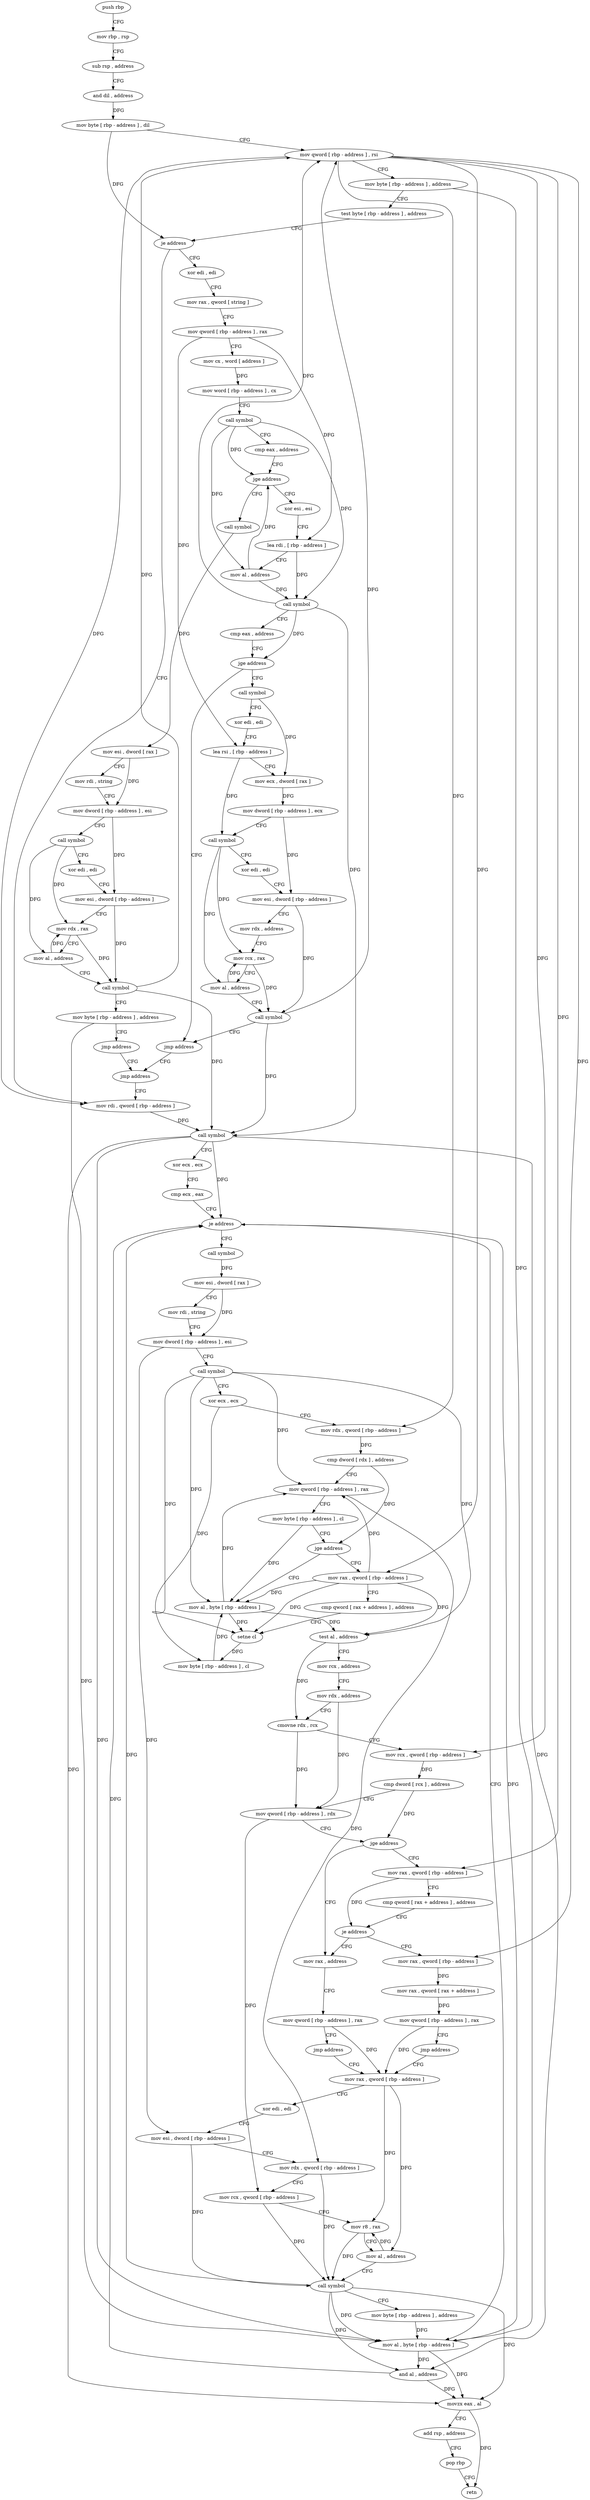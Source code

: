 digraph "func" {
"4227184" [label = "push rbp" ]
"4227185" [label = "mov rbp , rsp" ]
"4227188" [label = "sub rsp , address" ]
"4227192" [label = "and dil , address" ]
"4227196" [label = "mov byte [ rbp - address ] , dil" ]
"4227200" [label = "mov qword [ rbp - address ] , rsi" ]
"4227204" [label = "mov byte [ rbp - address ] , address" ]
"4227208" [label = "test byte [ rbp - address ] , address" ]
"4227212" [label = "je address" ]
"4227385" [label = "mov rdi , qword [ rbp - address ]" ]
"4227218" [label = "xor edi , edi" ]
"4227389" [label = "call symbol" ]
"4227394" [label = "xor ecx , ecx" ]
"4227396" [label = "cmp ecx , eax" ]
"4227398" [label = "je address" ]
"4227594" [label = "mov al , byte [ rbp - address ]" ]
"4227404" [label = "call symbol" ]
"4227220" [label = "mov rax , qword [ string ]" ]
"4227228" [label = "mov qword [ rbp - address ] , rax" ]
"4227232" [label = "mov cx , word [ address ]" ]
"4227240" [label = "mov word [ rbp - address ] , cx" ]
"4227244" [label = "call symbol" ]
"4227249" [label = "cmp eax , address" ]
"4227252" [label = "jge address" ]
"4227307" [label = "xor esi , esi" ]
"4227258" [label = "call symbol" ]
"4227597" [label = "and al , address" ]
"4227599" [label = "movzx eax , al" ]
"4227602" [label = "add rsp , address" ]
"4227606" [label = "pop rbp" ]
"4227607" [label = "retn" ]
"4227409" [label = "mov esi , dword [ rax ]" ]
"4227411" [label = "mov rdi , string" ]
"4227421" [label = "mov dword [ rbp - address ] , esi" ]
"4227424" [label = "call symbol" ]
"4227429" [label = "xor ecx , ecx" ]
"4227431" [label = "mov rdx , qword [ rbp - address ]" ]
"4227435" [label = "cmp dword [ rdx ] , address" ]
"4227438" [label = "mov qword [ rbp - address ] , rax" ]
"4227442" [label = "mov byte [ rbp - address ] , cl" ]
"4227445" [label = "jge address" ]
"4227466" [label = "mov al , byte [ rbp - address ]" ]
"4227451" [label = "mov rax , qword [ rbp - address ]" ]
"4227309" [label = "lea rdi , [ rbp - address ]" ]
"4227313" [label = "mov al , address" ]
"4227315" [label = "call symbol" ]
"4227320" [label = "cmp eax , address" ]
"4227323" [label = "jge address" ]
"4227375" [label = "jmp address" ]
"4227329" [label = "call symbol" ]
"4227263" [label = "mov esi , dword [ rax ]" ]
"4227265" [label = "mov rdi , string" ]
"4227275" [label = "mov dword [ rbp - address ] , esi" ]
"4227278" [label = "call symbol" ]
"4227283" [label = "xor edi , edi" ]
"4227285" [label = "mov esi , dword [ rbp - address ]" ]
"4227288" [label = "mov rdx , rax" ]
"4227291" [label = "mov al , address" ]
"4227293" [label = "call symbol" ]
"4227298" [label = "mov byte [ rbp - address ] , address" ]
"4227302" [label = "jmp address" ]
"4227380" [label = "jmp address" ]
"4227469" [label = "test al , address" ]
"4227471" [label = "mov rcx , address" ]
"4227481" [label = "mov rdx , address" ]
"4227491" [label = "cmovne rdx , rcx" ]
"4227495" [label = "mov rcx , qword [ rbp - address ]" ]
"4227499" [label = "cmp dword [ rcx ] , address" ]
"4227502" [label = "mov qword [ rbp - address ] , rdx" ]
"4227506" [label = "jge address" ]
"4227544" [label = "mov rax , address" ]
"4227512" [label = "mov rax , qword [ rbp - address ]" ]
"4227455" [label = "cmp qword [ rax + address ] , address" ]
"4227460" [label = "setne cl" ]
"4227463" [label = "mov byte [ rbp - address ] , cl" ]
"4227334" [label = "xor edi , edi" ]
"4227336" [label = "lea rsi , [ rbp - address ]" ]
"4227340" [label = "mov ecx , dword [ rax ]" ]
"4227342" [label = "mov dword [ rbp - address ] , ecx" ]
"4227345" [label = "call symbol" ]
"4227350" [label = "xor edi , edi" ]
"4227352" [label = "mov esi , dword [ rbp - address ]" ]
"4227355" [label = "mov rdx , address" ]
"4227365" [label = "mov rcx , rax" ]
"4227368" [label = "mov al , address" ]
"4227370" [label = "call symbol" ]
"4227554" [label = "mov qword [ rbp - address ] , rax" ]
"4227558" [label = "jmp address" ]
"4227563" [label = "mov rax , qword [ rbp - address ]" ]
"4227516" [label = "cmp qword [ rax + address ] , address" ]
"4227521" [label = "je address" ]
"4227527" [label = "mov rax , qword [ rbp - address ]" ]
"4227567" [label = "xor edi , edi" ]
"4227569" [label = "mov esi , dword [ rbp - address ]" ]
"4227572" [label = "mov rdx , qword [ rbp - address ]" ]
"4227576" [label = "mov rcx , qword [ rbp - address ]" ]
"4227580" [label = "mov r8 , rax" ]
"4227583" [label = "mov al , address" ]
"4227585" [label = "call symbol" ]
"4227590" [label = "mov byte [ rbp - address ] , address" ]
"4227531" [label = "mov rax , qword [ rax + address ]" ]
"4227535" [label = "mov qword [ rbp - address ] , rax" ]
"4227539" [label = "jmp address" ]
"4227184" -> "4227185" [ label = "CFG" ]
"4227185" -> "4227188" [ label = "CFG" ]
"4227188" -> "4227192" [ label = "CFG" ]
"4227192" -> "4227196" [ label = "DFG" ]
"4227196" -> "4227200" [ label = "CFG" ]
"4227196" -> "4227212" [ label = "DFG" ]
"4227200" -> "4227204" [ label = "CFG" ]
"4227200" -> "4227385" [ label = "DFG" ]
"4227200" -> "4227431" [ label = "DFG" ]
"4227200" -> "4227451" [ label = "DFG" ]
"4227200" -> "4227495" [ label = "DFG" ]
"4227200" -> "4227512" [ label = "DFG" ]
"4227200" -> "4227527" [ label = "DFG" ]
"4227204" -> "4227208" [ label = "CFG" ]
"4227204" -> "4227594" [ label = "DFG" ]
"4227208" -> "4227212" [ label = "CFG" ]
"4227212" -> "4227385" [ label = "CFG" ]
"4227212" -> "4227218" [ label = "CFG" ]
"4227385" -> "4227389" [ label = "DFG" ]
"4227218" -> "4227220" [ label = "CFG" ]
"4227389" -> "4227394" [ label = "CFG" ]
"4227389" -> "4227398" [ label = "DFG" ]
"4227389" -> "4227594" [ label = "DFG" ]
"4227389" -> "4227597" [ label = "DFG" ]
"4227389" -> "4227599" [ label = "DFG" ]
"4227394" -> "4227396" [ label = "CFG" ]
"4227396" -> "4227398" [ label = "CFG" ]
"4227398" -> "4227594" [ label = "CFG" ]
"4227398" -> "4227404" [ label = "CFG" ]
"4227594" -> "4227597" [ label = "DFG" ]
"4227594" -> "4227398" [ label = "DFG" ]
"4227594" -> "4227599" [ label = "DFG" ]
"4227404" -> "4227409" [ label = "DFG" ]
"4227220" -> "4227228" [ label = "CFG" ]
"4227228" -> "4227232" [ label = "CFG" ]
"4227228" -> "4227309" [ label = "DFG" ]
"4227228" -> "4227336" [ label = "DFG" ]
"4227232" -> "4227240" [ label = "DFG" ]
"4227240" -> "4227244" [ label = "CFG" ]
"4227244" -> "4227249" [ label = "CFG" ]
"4227244" -> "4227252" [ label = "DFG" ]
"4227244" -> "4227313" [ label = "DFG" ]
"4227244" -> "4227315" [ label = "DFG" ]
"4227249" -> "4227252" [ label = "CFG" ]
"4227252" -> "4227307" [ label = "CFG" ]
"4227252" -> "4227258" [ label = "CFG" ]
"4227307" -> "4227309" [ label = "CFG" ]
"4227258" -> "4227263" [ label = "DFG" ]
"4227597" -> "4227599" [ label = "DFG" ]
"4227597" -> "4227398" [ label = "DFG" ]
"4227599" -> "4227602" [ label = "CFG" ]
"4227599" -> "4227607" [ label = "DFG" ]
"4227602" -> "4227606" [ label = "CFG" ]
"4227606" -> "4227607" [ label = "CFG" ]
"4227409" -> "4227411" [ label = "CFG" ]
"4227409" -> "4227421" [ label = "DFG" ]
"4227411" -> "4227421" [ label = "CFG" ]
"4227421" -> "4227424" [ label = "CFG" ]
"4227421" -> "4227569" [ label = "DFG" ]
"4227424" -> "4227429" [ label = "CFG" ]
"4227424" -> "4227438" [ label = "DFG" ]
"4227424" -> "4227466" [ label = "DFG" ]
"4227424" -> "4227469" [ label = "DFG" ]
"4227424" -> "4227460" [ label = "DFG" ]
"4227429" -> "4227431" [ label = "CFG" ]
"4227429" -> "4227463" [ label = "DFG" ]
"4227431" -> "4227435" [ label = "DFG" ]
"4227435" -> "4227438" [ label = "CFG" ]
"4227435" -> "4227445" [ label = "DFG" ]
"4227438" -> "4227442" [ label = "CFG" ]
"4227438" -> "4227572" [ label = "DFG" ]
"4227442" -> "4227445" [ label = "CFG" ]
"4227442" -> "4227466" [ label = "DFG" ]
"4227445" -> "4227466" [ label = "CFG" ]
"4227445" -> "4227451" [ label = "CFG" ]
"4227466" -> "4227469" [ label = "DFG" ]
"4227466" -> "4227438" [ label = "DFG" ]
"4227466" -> "4227460" [ label = "DFG" ]
"4227451" -> "4227455" [ label = "CFG" ]
"4227451" -> "4227438" [ label = "DFG" ]
"4227451" -> "4227469" [ label = "DFG" ]
"4227451" -> "4227466" [ label = "DFG" ]
"4227451" -> "4227460" [ label = "DFG" ]
"4227309" -> "4227313" [ label = "CFG" ]
"4227309" -> "4227315" [ label = "DFG" ]
"4227313" -> "4227315" [ label = "DFG" ]
"4227313" -> "4227252" [ label = "DFG" ]
"4227315" -> "4227320" [ label = "CFG" ]
"4227315" -> "4227200" [ label = "DFG" ]
"4227315" -> "4227389" [ label = "DFG" ]
"4227315" -> "4227323" [ label = "DFG" ]
"4227320" -> "4227323" [ label = "CFG" ]
"4227323" -> "4227375" [ label = "CFG" ]
"4227323" -> "4227329" [ label = "CFG" ]
"4227375" -> "4227380" [ label = "CFG" ]
"4227329" -> "4227334" [ label = "CFG" ]
"4227329" -> "4227340" [ label = "DFG" ]
"4227263" -> "4227265" [ label = "CFG" ]
"4227263" -> "4227275" [ label = "DFG" ]
"4227265" -> "4227275" [ label = "CFG" ]
"4227275" -> "4227278" [ label = "CFG" ]
"4227275" -> "4227285" [ label = "DFG" ]
"4227278" -> "4227283" [ label = "CFG" ]
"4227278" -> "4227288" [ label = "DFG" ]
"4227278" -> "4227291" [ label = "DFG" ]
"4227283" -> "4227285" [ label = "CFG" ]
"4227285" -> "4227288" [ label = "CFG" ]
"4227285" -> "4227293" [ label = "DFG" ]
"4227288" -> "4227291" [ label = "CFG" ]
"4227288" -> "4227293" [ label = "DFG" ]
"4227291" -> "4227293" [ label = "CFG" ]
"4227291" -> "4227288" [ label = "DFG" ]
"4227293" -> "4227298" [ label = "CFG" ]
"4227293" -> "4227200" [ label = "DFG" ]
"4227293" -> "4227389" [ label = "DFG" ]
"4227298" -> "4227302" [ label = "CFG" ]
"4227298" -> "4227594" [ label = "DFG" ]
"4227302" -> "4227380" [ label = "CFG" ]
"4227380" -> "4227385" [ label = "CFG" ]
"4227469" -> "4227471" [ label = "CFG" ]
"4227469" -> "4227491" [ label = "DFG" ]
"4227471" -> "4227481" [ label = "CFG" ]
"4227481" -> "4227491" [ label = "CFG" ]
"4227481" -> "4227502" [ label = "DFG" ]
"4227491" -> "4227495" [ label = "CFG" ]
"4227491" -> "4227502" [ label = "DFG" ]
"4227495" -> "4227499" [ label = "DFG" ]
"4227499" -> "4227502" [ label = "CFG" ]
"4227499" -> "4227506" [ label = "DFG" ]
"4227502" -> "4227506" [ label = "CFG" ]
"4227502" -> "4227576" [ label = "DFG" ]
"4227506" -> "4227544" [ label = "CFG" ]
"4227506" -> "4227512" [ label = "CFG" ]
"4227544" -> "4227554" [ label = "CFG" ]
"4227512" -> "4227516" [ label = "CFG" ]
"4227512" -> "4227521" [ label = "DFG" ]
"4227455" -> "4227460" [ label = "CFG" ]
"4227460" -> "4227463" [ label = "DFG" ]
"4227463" -> "4227466" [ label = "DFG" ]
"4227334" -> "4227336" [ label = "CFG" ]
"4227336" -> "4227340" [ label = "CFG" ]
"4227336" -> "4227345" [ label = "DFG" ]
"4227340" -> "4227342" [ label = "DFG" ]
"4227342" -> "4227345" [ label = "CFG" ]
"4227342" -> "4227352" [ label = "DFG" ]
"4227345" -> "4227350" [ label = "CFG" ]
"4227345" -> "4227365" [ label = "DFG" ]
"4227345" -> "4227368" [ label = "DFG" ]
"4227350" -> "4227352" [ label = "CFG" ]
"4227352" -> "4227355" [ label = "CFG" ]
"4227352" -> "4227370" [ label = "DFG" ]
"4227355" -> "4227365" [ label = "CFG" ]
"4227365" -> "4227368" [ label = "CFG" ]
"4227365" -> "4227370" [ label = "DFG" ]
"4227368" -> "4227370" [ label = "CFG" ]
"4227368" -> "4227365" [ label = "DFG" ]
"4227370" -> "4227375" [ label = "CFG" ]
"4227370" -> "4227200" [ label = "DFG" ]
"4227370" -> "4227389" [ label = "DFG" ]
"4227554" -> "4227558" [ label = "CFG" ]
"4227554" -> "4227563" [ label = "DFG" ]
"4227558" -> "4227563" [ label = "CFG" ]
"4227563" -> "4227567" [ label = "CFG" ]
"4227563" -> "4227580" [ label = "DFG" ]
"4227563" -> "4227583" [ label = "DFG" ]
"4227516" -> "4227521" [ label = "CFG" ]
"4227521" -> "4227544" [ label = "CFG" ]
"4227521" -> "4227527" [ label = "CFG" ]
"4227527" -> "4227531" [ label = "DFG" ]
"4227567" -> "4227569" [ label = "CFG" ]
"4227569" -> "4227572" [ label = "CFG" ]
"4227569" -> "4227585" [ label = "DFG" ]
"4227572" -> "4227576" [ label = "CFG" ]
"4227572" -> "4227585" [ label = "DFG" ]
"4227576" -> "4227580" [ label = "CFG" ]
"4227576" -> "4227585" [ label = "DFG" ]
"4227580" -> "4227583" [ label = "CFG" ]
"4227580" -> "4227585" [ label = "DFG" ]
"4227583" -> "4227585" [ label = "CFG" ]
"4227583" -> "4227580" [ label = "DFG" ]
"4227585" -> "4227590" [ label = "CFG" ]
"4227585" -> "4227398" [ label = "DFG" ]
"4227585" -> "4227597" [ label = "DFG" ]
"4227585" -> "4227599" [ label = "DFG" ]
"4227585" -> "4227594" [ label = "DFG" ]
"4227590" -> "4227594" [ label = "DFG" ]
"4227531" -> "4227535" [ label = "DFG" ]
"4227535" -> "4227539" [ label = "CFG" ]
"4227535" -> "4227563" [ label = "DFG" ]
"4227539" -> "4227563" [ label = "CFG" ]
}
